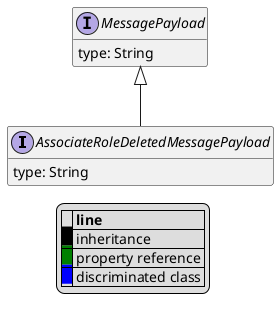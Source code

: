 @startuml

hide empty fields
hide empty methods
legend
|= |= line |
|<back:black>   </back>| inheritance |
|<back:green>   </back>| property reference |
|<back:blue>   </back>| discriminated class |
endlegend
interface AssociateRoleDeletedMessagePayload [[AssociateRoleDeletedMessagePayload.svg]] extends MessagePayload {
    type: String
}
interface MessagePayload [[MessagePayload.svg]]  {
    type: String
}





@enduml
